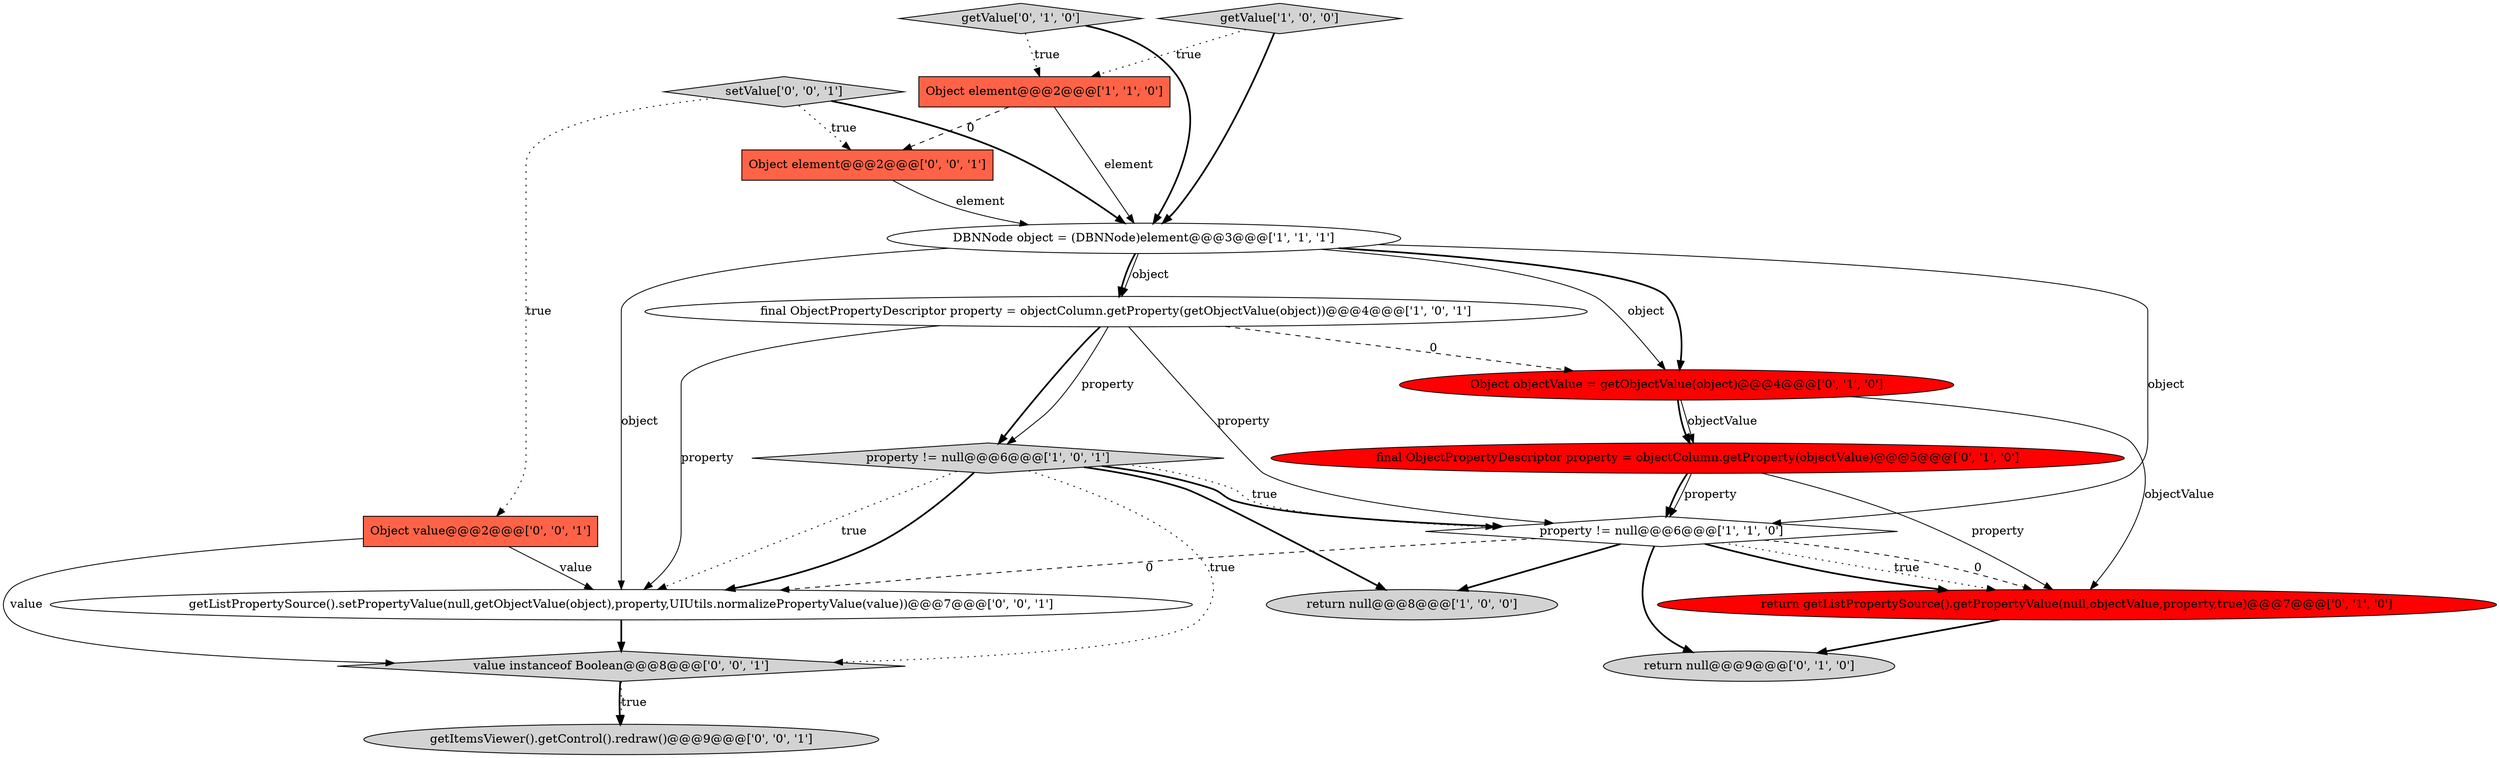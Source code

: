 digraph {
2 [style = filled, label = "property != null@@@6@@@['1', '1', '0']", fillcolor = white, shape = diamond image = "AAA0AAABBB1BBB"];
16 [style = filled, label = "Object value@@@2@@@['0', '0', '1']", fillcolor = tomato, shape = box image = "AAA0AAABBB3BBB"];
13 [style = filled, label = "setValue['0', '0', '1']", fillcolor = lightgray, shape = diamond image = "AAA0AAABBB3BBB"];
14 [style = filled, label = "getListPropertySource().setPropertyValue(null,getObjectValue(object),property,UIUtils.normalizePropertyValue(value))@@@7@@@['0', '0', '1']", fillcolor = white, shape = ellipse image = "AAA0AAABBB3BBB"];
12 [style = filled, label = "value instanceof Boolean@@@8@@@['0', '0', '1']", fillcolor = lightgray, shape = diamond image = "AAA0AAABBB3BBB"];
10 [style = filled, label = "return null@@@9@@@['0', '1', '0']", fillcolor = lightgray, shape = ellipse image = "AAA0AAABBB2BBB"];
8 [style = filled, label = "getValue['0', '1', '0']", fillcolor = lightgray, shape = diamond image = "AAA0AAABBB2BBB"];
1 [style = filled, label = "final ObjectPropertyDescriptor property = objectColumn.getProperty(getObjectValue(object))@@@4@@@['1', '0', '1']", fillcolor = white, shape = ellipse image = "AAA0AAABBB1BBB"];
7 [style = filled, label = "Object objectValue = getObjectValue(object)@@@4@@@['0', '1', '0']", fillcolor = red, shape = ellipse image = "AAA1AAABBB2BBB"];
6 [style = filled, label = "getValue['1', '0', '0']", fillcolor = lightgray, shape = diamond image = "AAA0AAABBB1BBB"];
11 [style = filled, label = "return getListPropertySource().getPropertyValue(null,objectValue,property,true)@@@7@@@['0', '1', '0']", fillcolor = red, shape = ellipse image = "AAA1AAABBB2BBB"];
15 [style = filled, label = "getItemsViewer().getControl().redraw()@@@9@@@['0', '0', '1']", fillcolor = lightgray, shape = ellipse image = "AAA0AAABBB3BBB"];
9 [style = filled, label = "final ObjectPropertyDescriptor property = objectColumn.getProperty(objectValue)@@@5@@@['0', '1', '0']", fillcolor = red, shape = ellipse image = "AAA1AAABBB2BBB"];
3 [style = filled, label = "return null@@@8@@@['1', '0', '0']", fillcolor = lightgray, shape = ellipse image = "AAA0AAABBB1BBB"];
17 [style = filled, label = "Object element@@@2@@@['0', '0', '1']", fillcolor = tomato, shape = box image = "AAA0AAABBB3BBB"];
4 [style = filled, label = "Object element@@@2@@@['1', '1', '0']", fillcolor = tomato, shape = box image = "AAA0AAABBB1BBB"];
0 [style = filled, label = "DBNNode object = (DBNNode)element@@@3@@@['1', '1', '1']", fillcolor = white, shape = ellipse image = "AAA0AAABBB1BBB"];
5 [style = filled, label = "property != null@@@6@@@['1', '0', '1']", fillcolor = lightgray, shape = diamond image = "AAA0AAABBB1BBB"];
1->5 [style = bold, label=""];
5->3 [style = bold, label=""];
5->14 [style = dotted, label="true"];
9->11 [style = solid, label="property"];
16->14 [style = solid, label="value"];
13->17 [style = dotted, label="true"];
13->16 [style = dotted, label="true"];
4->17 [style = dashed, label="0"];
9->2 [style = bold, label=""];
7->9 [style = solid, label="objectValue"];
2->3 [style = bold, label=""];
12->15 [style = bold, label=""];
0->7 [style = solid, label="object"];
12->15 [style = dotted, label="true"];
6->0 [style = bold, label=""];
16->12 [style = solid, label="value"];
9->2 [style = solid, label="property"];
5->14 [style = bold, label=""];
5->12 [style = dotted, label="true"];
2->10 [style = bold, label=""];
8->4 [style = dotted, label="true"];
0->2 [style = solid, label="object"];
1->2 [style = solid, label="property"];
0->7 [style = bold, label=""];
2->11 [style = dotted, label="true"];
1->5 [style = solid, label="property"];
8->0 [style = bold, label=""];
7->9 [style = bold, label=""];
5->2 [style = bold, label=""];
4->0 [style = solid, label="element"];
7->11 [style = solid, label="objectValue"];
2->14 [style = dashed, label="0"];
6->4 [style = dotted, label="true"];
0->1 [style = solid, label="object"];
11->10 [style = bold, label=""];
0->1 [style = bold, label=""];
14->12 [style = bold, label=""];
1->14 [style = solid, label="property"];
2->11 [style = dashed, label="0"];
17->0 [style = solid, label="element"];
1->7 [style = dashed, label="0"];
2->11 [style = bold, label=""];
5->2 [style = dotted, label="true"];
13->0 [style = bold, label=""];
0->14 [style = solid, label="object"];
}
